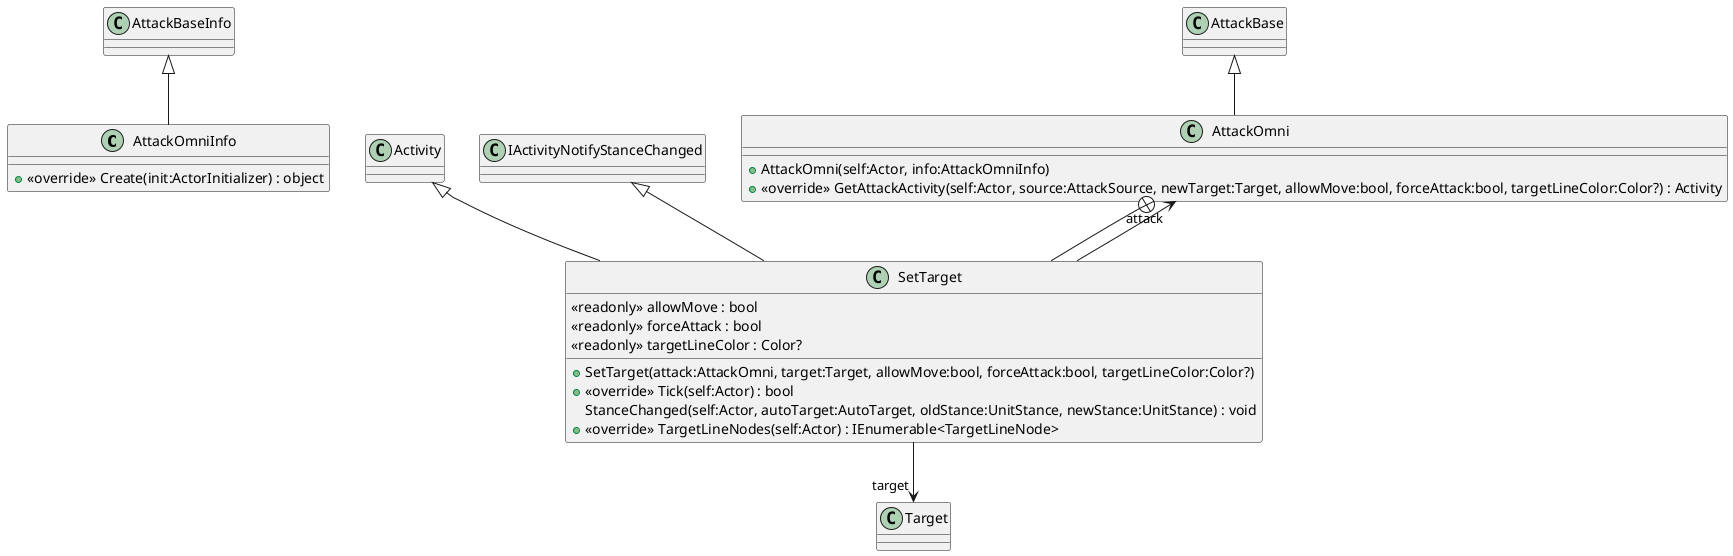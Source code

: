 @startuml
class AttackOmniInfo {
    + <<override>> Create(init:ActorInitializer) : object
}
class AttackOmni {
    + AttackOmni(self:Actor, info:AttackOmniInfo)
    + <<override>> GetAttackActivity(self:Actor, source:AttackSource, newTarget:Target, allowMove:bool, forceAttack:bool, targetLineColor:Color?) : Activity
}
class SetTarget {
    <<readonly>> allowMove : bool
    <<readonly>> forceAttack : bool
    <<readonly>> targetLineColor : Color?
    + SetTarget(attack:AttackOmni, target:Target, allowMove:bool, forceAttack:bool, targetLineColor:Color?)
    + <<override>> Tick(self:Actor) : bool
    StanceChanged(self:Actor, autoTarget:AutoTarget, oldStance:UnitStance, newStance:UnitStance) : void
    + <<override>> TargetLineNodes(self:Actor) : IEnumerable<TargetLineNode>
}
AttackBaseInfo <|-- AttackOmniInfo
AttackBase <|-- AttackOmni
AttackOmni +-- SetTarget
Activity <|-- SetTarget
IActivityNotifyStanceChanged <|-- SetTarget
SetTarget --> "attack" AttackOmni
SetTarget --> "target" Target
@enduml
